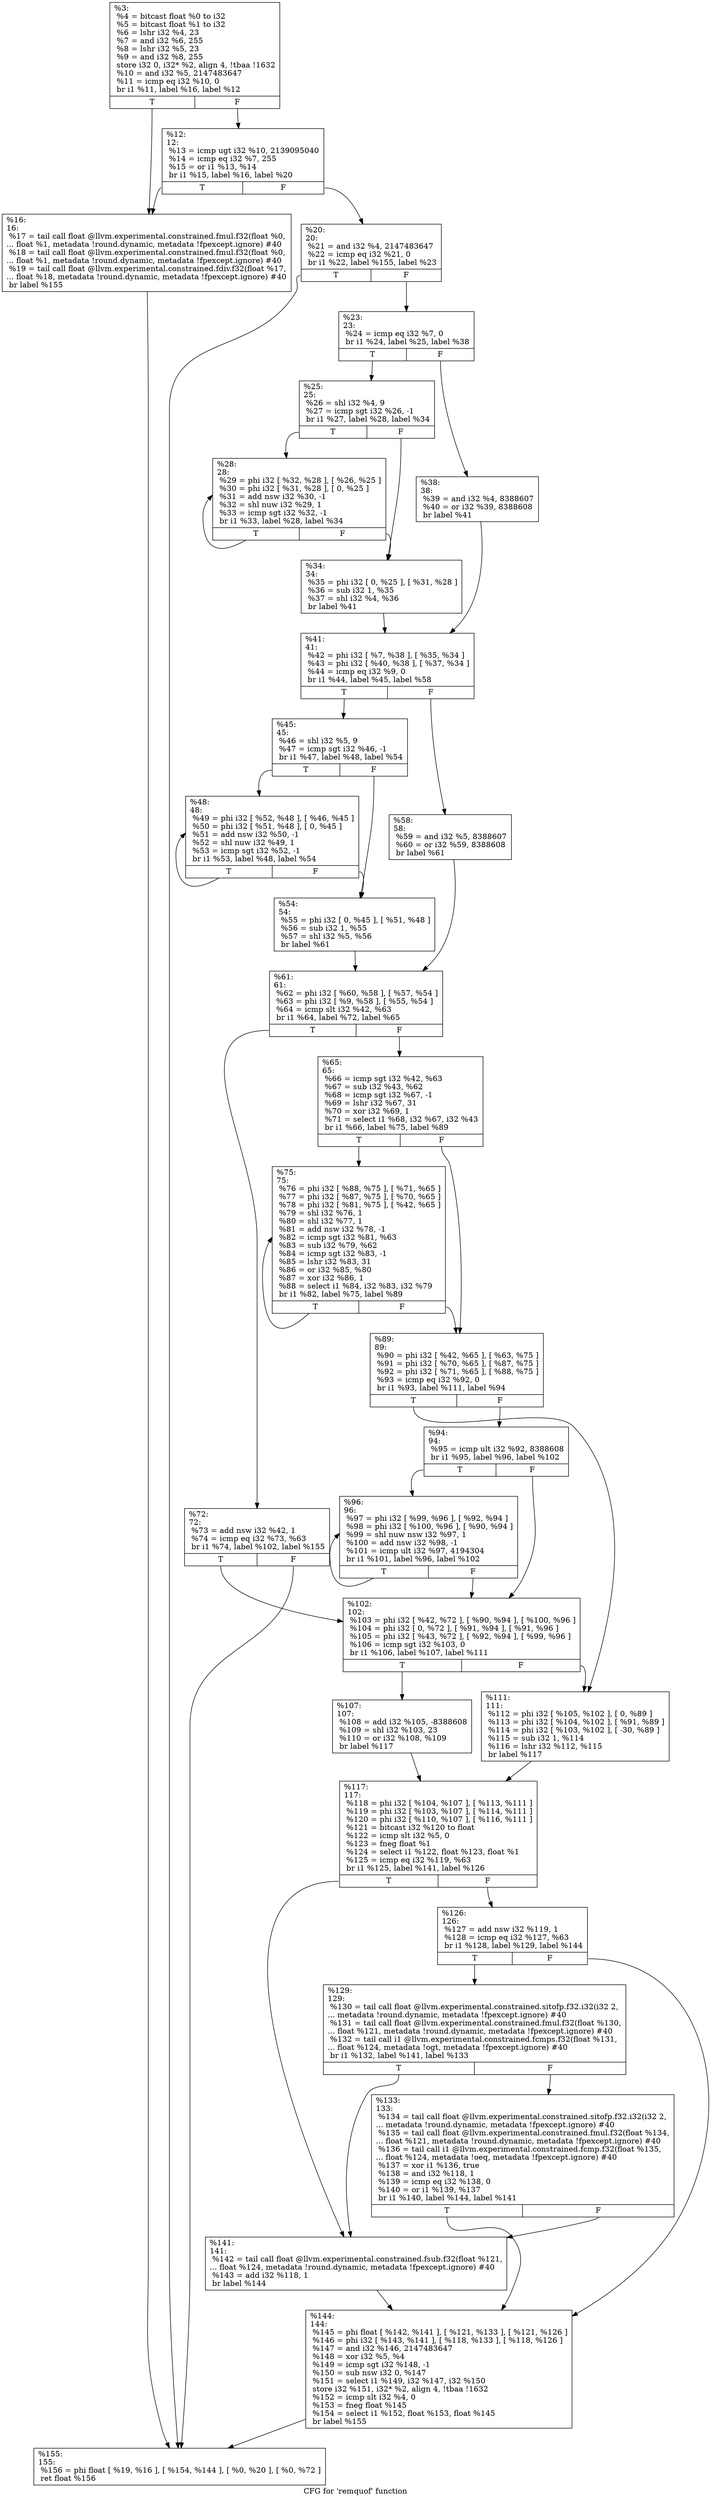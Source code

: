 digraph "CFG for 'remquof' function" {
	label="CFG for 'remquof' function";

	Node0x1939ce0 [shape=record,label="{%3:\l  %4 = bitcast float %0 to i32\l  %5 = bitcast float %1 to i32\l  %6 = lshr i32 %4, 23\l  %7 = and i32 %6, 255\l  %8 = lshr i32 %5, 23\l  %9 = and i32 %8, 255\l  store i32 0, i32* %2, align 4, !tbaa !1632\l  %10 = and i32 %5, 2147483647\l  %11 = icmp eq i32 %10, 0\l  br i1 %11, label %16, label %12\l|{<s0>T|<s1>F}}"];
	Node0x1939ce0:s0 -> Node0x1939d80;
	Node0x1939ce0:s1 -> Node0x1939d30;
	Node0x1939d30 [shape=record,label="{%12:\l12:                                               \l  %13 = icmp ugt i32 %10, 2139095040\l  %14 = icmp eq i32 %7, 255\l  %15 = or i1 %13, %14\l  br i1 %15, label %16, label %20\l|{<s0>T|<s1>F}}"];
	Node0x1939d30:s0 -> Node0x1939d80;
	Node0x1939d30:s1 -> Node0x1939dd0;
	Node0x1939d80 [shape=record,label="{%16:\l16:                                               \l  %17 = tail call float @llvm.experimental.constrained.fmul.f32(float %0,\l... float %1, metadata !round.dynamic, metadata !fpexcept.ignore) #40\l  %18 = tail call float @llvm.experimental.constrained.fmul.f32(float %0,\l... float %1, metadata !round.dynamic, metadata !fpexcept.ignore) #40\l  %19 = tail call float @llvm.experimental.constrained.fdiv.f32(float %17,\l... float %18, metadata !round.dynamic, metadata !fpexcept.ignore) #40\l  br label %155\l}"];
	Node0x1939d80 -> Node0x193a640;
	Node0x1939dd0 [shape=record,label="{%20:\l20:                                               \l  %21 = and i32 %4, 2147483647\l  %22 = icmp eq i32 %21, 0\l  br i1 %22, label %155, label %23\l|{<s0>T|<s1>F}}"];
	Node0x1939dd0:s0 -> Node0x193a640;
	Node0x1939dd0:s1 -> Node0x1939e20;
	Node0x1939e20 [shape=record,label="{%23:\l23:                                               \l  %24 = icmp eq i32 %7, 0\l  br i1 %24, label %25, label %38\l|{<s0>T|<s1>F}}"];
	Node0x1939e20:s0 -> Node0x1939e70;
	Node0x1939e20:s1 -> Node0x1939f60;
	Node0x1939e70 [shape=record,label="{%25:\l25:                                               \l  %26 = shl i32 %4, 9\l  %27 = icmp sgt i32 %26, -1\l  br i1 %27, label %28, label %34\l|{<s0>T|<s1>F}}"];
	Node0x1939e70:s0 -> Node0x1939ec0;
	Node0x1939e70:s1 -> Node0x1939f10;
	Node0x1939ec0 [shape=record,label="{%28:\l28:                                               \l  %29 = phi i32 [ %32, %28 ], [ %26, %25 ]\l  %30 = phi i32 [ %31, %28 ], [ 0, %25 ]\l  %31 = add nsw i32 %30, -1\l  %32 = shl nuw i32 %29, 1\l  %33 = icmp sgt i32 %32, -1\l  br i1 %33, label %28, label %34\l|{<s0>T|<s1>F}}"];
	Node0x1939ec0:s0 -> Node0x1939ec0;
	Node0x1939ec0:s1 -> Node0x1939f10;
	Node0x1939f10 [shape=record,label="{%34:\l34:                                               \l  %35 = phi i32 [ 0, %25 ], [ %31, %28 ]\l  %36 = sub i32 1, %35\l  %37 = shl i32 %4, %36\l  br label %41\l}"];
	Node0x1939f10 -> Node0x1939fb0;
	Node0x1939f60 [shape=record,label="{%38:\l38:                                               \l  %39 = and i32 %4, 8388607\l  %40 = or i32 %39, 8388608\l  br label %41\l}"];
	Node0x1939f60 -> Node0x1939fb0;
	Node0x1939fb0 [shape=record,label="{%41:\l41:                                               \l  %42 = phi i32 [ %7, %38 ], [ %35, %34 ]\l  %43 = phi i32 [ %40, %38 ], [ %37, %34 ]\l  %44 = icmp eq i32 %9, 0\l  br i1 %44, label %45, label %58\l|{<s0>T|<s1>F}}"];
	Node0x1939fb0:s0 -> Node0x193a000;
	Node0x1939fb0:s1 -> Node0x193a0f0;
	Node0x193a000 [shape=record,label="{%45:\l45:                                               \l  %46 = shl i32 %5, 9\l  %47 = icmp sgt i32 %46, -1\l  br i1 %47, label %48, label %54\l|{<s0>T|<s1>F}}"];
	Node0x193a000:s0 -> Node0x193a050;
	Node0x193a000:s1 -> Node0x193a0a0;
	Node0x193a050 [shape=record,label="{%48:\l48:                                               \l  %49 = phi i32 [ %52, %48 ], [ %46, %45 ]\l  %50 = phi i32 [ %51, %48 ], [ 0, %45 ]\l  %51 = add nsw i32 %50, -1\l  %52 = shl nuw i32 %49, 1\l  %53 = icmp sgt i32 %52, -1\l  br i1 %53, label %48, label %54\l|{<s0>T|<s1>F}}"];
	Node0x193a050:s0 -> Node0x193a050;
	Node0x193a050:s1 -> Node0x193a0a0;
	Node0x193a0a0 [shape=record,label="{%54:\l54:                                               \l  %55 = phi i32 [ 0, %45 ], [ %51, %48 ]\l  %56 = sub i32 1, %55\l  %57 = shl i32 %5, %56\l  br label %61\l}"];
	Node0x193a0a0 -> Node0x193a140;
	Node0x193a0f0 [shape=record,label="{%58:\l58:                                               \l  %59 = and i32 %5, 8388607\l  %60 = or i32 %59, 8388608\l  br label %61\l}"];
	Node0x193a0f0 -> Node0x193a140;
	Node0x193a140 [shape=record,label="{%61:\l61:                                               \l  %62 = phi i32 [ %60, %58 ], [ %57, %54 ]\l  %63 = phi i32 [ %9, %58 ], [ %55, %54 ]\l  %64 = icmp slt i32 %42, %63\l  br i1 %64, label %72, label %65\l|{<s0>T|<s1>F}}"];
	Node0x193a140:s0 -> Node0x193a1e0;
	Node0x193a140:s1 -> Node0x193a190;
	Node0x193a190 [shape=record,label="{%65:\l65:                                               \l  %66 = icmp sgt i32 %42, %63\l  %67 = sub i32 %43, %62\l  %68 = icmp sgt i32 %67, -1\l  %69 = lshr i32 %67, 31\l  %70 = xor i32 %69, 1\l  %71 = select i1 %68, i32 %67, i32 %43\l  br i1 %66, label %75, label %89\l|{<s0>T|<s1>F}}"];
	Node0x193a190:s0 -> Node0x193a230;
	Node0x193a190:s1 -> Node0x193a280;
	Node0x193a1e0 [shape=record,label="{%72:\l72:                                               \l  %73 = add nsw i32 %42, 1\l  %74 = icmp eq i32 %73, %63\l  br i1 %74, label %102, label %155\l|{<s0>T|<s1>F}}"];
	Node0x193a1e0:s0 -> Node0x193a370;
	Node0x193a1e0:s1 -> Node0x193a640;
	Node0x193a230 [shape=record,label="{%75:\l75:                                               \l  %76 = phi i32 [ %88, %75 ], [ %71, %65 ]\l  %77 = phi i32 [ %87, %75 ], [ %70, %65 ]\l  %78 = phi i32 [ %81, %75 ], [ %42, %65 ]\l  %79 = shl i32 %76, 1\l  %80 = shl i32 %77, 1\l  %81 = add nsw i32 %78, -1\l  %82 = icmp sgt i32 %81, %63\l  %83 = sub i32 %79, %62\l  %84 = icmp sgt i32 %83, -1\l  %85 = lshr i32 %83, 31\l  %86 = or i32 %85, %80\l  %87 = xor i32 %86, 1\l  %88 = select i1 %84, i32 %83, i32 %79\l  br i1 %82, label %75, label %89\l|{<s0>T|<s1>F}}"];
	Node0x193a230:s0 -> Node0x193a230;
	Node0x193a230:s1 -> Node0x193a280;
	Node0x193a280 [shape=record,label="{%89:\l89:                                               \l  %90 = phi i32 [ %42, %65 ], [ %63, %75 ]\l  %91 = phi i32 [ %70, %65 ], [ %87, %75 ]\l  %92 = phi i32 [ %71, %65 ], [ %88, %75 ]\l  %93 = icmp eq i32 %92, 0\l  br i1 %93, label %111, label %94\l|{<s0>T|<s1>F}}"];
	Node0x193a280:s0 -> Node0x193a410;
	Node0x193a280:s1 -> Node0x193a2d0;
	Node0x193a2d0 [shape=record,label="{%94:\l94:                                               \l  %95 = icmp ult i32 %92, 8388608\l  br i1 %95, label %96, label %102\l|{<s0>T|<s1>F}}"];
	Node0x193a2d0:s0 -> Node0x193a320;
	Node0x193a2d0:s1 -> Node0x193a370;
	Node0x193a320 [shape=record,label="{%96:\l96:                                               \l  %97 = phi i32 [ %99, %96 ], [ %92, %94 ]\l  %98 = phi i32 [ %100, %96 ], [ %90, %94 ]\l  %99 = shl nuw nsw i32 %97, 1\l  %100 = add nsw i32 %98, -1\l  %101 = icmp ult i32 %97, 4194304\l  br i1 %101, label %96, label %102\l|{<s0>T|<s1>F}}"];
	Node0x193a320:s0 -> Node0x193a320;
	Node0x193a320:s1 -> Node0x193a370;
	Node0x193a370 [shape=record,label="{%102:\l102:                                              \l  %103 = phi i32 [ %42, %72 ], [ %90, %94 ], [ %100, %96 ]\l  %104 = phi i32 [ 0, %72 ], [ %91, %94 ], [ %91, %96 ]\l  %105 = phi i32 [ %43, %72 ], [ %92, %94 ], [ %99, %96 ]\l  %106 = icmp sgt i32 %103, 0\l  br i1 %106, label %107, label %111\l|{<s0>T|<s1>F}}"];
	Node0x193a370:s0 -> Node0x193a3c0;
	Node0x193a370:s1 -> Node0x193a410;
	Node0x193a3c0 [shape=record,label="{%107:\l107:                                              \l  %108 = add i32 %105, -8388608\l  %109 = shl i32 %103, 23\l  %110 = or i32 %108, %109\l  br label %117\l}"];
	Node0x193a3c0 -> Node0x193a460;
	Node0x193a410 [shape=record,label="{%111:\l111:                                              \l  %112 = phi i32 [ %105, %102 ], [ 0, %89 ]\l  %113 = phi i32 [ %104, %102 ], [ %91, %89 ]\l  %114 = phi i32 [ %103, %102 ], [ -30, %89 ]\l  %115 = sub i32 1, %114\l  %116 = lshr i32 %112, %115\l  br label %117\l}"];
	Node0x193a410 -> Node0x193a460;
	Node0x193a460 [shape=record,label="{%117:\l117:                                              \l  %118 = phi i32 [ %104, %107 ], [ %113, %111 ]\l  %119 = phi i32 [ %103, %107 ], [ %114, %111 ]\l  %120 = phi i32 [ %110, %107 ], [ %116, %111 ]\l  %121 = bitcast i32 %120 to float\l  %122 = icmp slt i32 %5, 0\l  %123 = fneg float %1\l  %124 = select i1 %122, float %123, float %1\l  %125 = icmp eq i32 %119, %63\l  br i1 %125, label %141, label %126\l|{<s0>T|<s1>F}}"];
	Node0x193a460:s0 -> Node0x193a5a0;
	Node0x193a460:s1 -> Node0x193a4b0;
	Node0x193a4b0 [shape=record,label="{%126:\l126:                                              \l  %127 = add nsw i32 %119, 1\l  %128 = icmp eq i32 %127, %63\l  br i1 %128, label %129, label %144\l|{<s0>T|<s1>F}}"];
	Node0x193a4b0:s0 -> Node0x193a500;
	Node0x193a4b0:s1 -> Node0x193a5f0;
	Node0x193a500 [shape=record,label="{%129:\l129:                                              \l  %130 = tail call float @llvm.experimental.constrained.sitofp.f32.i32(i32 2,\l... metadata !round.dynamic, metadata !fpexcept.ignore) #40\l  %131 = tail call float @llvm.experimental.constrained.fmul.f32(float %130,\l... float %121, metadata !round.dynamic, metadata !fpexcept.ignore) #40\l  %132 = tail call i1 @llvm.experimental.constrained.fcmps.f32(float %131,\l... float %124, metadata !ogt, metadata !fpexcept.ignore) #40\l  br i1 %132, label %141, label %133\l|{<s0>T|<s1>F}}"];
	Node0x193a500:s0 -> Node0x193a5a0;
	Node0x193a500:s1 -> Node0x193a550;
	Node0x193a550 [shape=record,label="{%133:\l133:                                              \l  %134 = tail call float @llvm.experimental.constrained.sitofp.f32.i32(i32 2,\l... metadata !round.dynamic, metadata !fpexcept.ignore) #40\l  %135 = tail call float @llvm.experimental.constrained.fmul.f32(float %134,\l... float %121, metadata !round.dynamic, metadata !fpexcept.ignore) #40\l  %136 = tail call i1 @llvm.experimental.constrained.fcmp.f32(float %135,\l... float %124, metadata !oeq, metadata !fpexcept.ignore) #40\l  %137 = xor i1 %136, true\l  %138 = and i32 %118, 1\l  %139 = icmp eq i32 %138, 0\l  %140 = or i1 %139, %137\l  br i1 %140, label %144, label %141\l|{<s0>T|<s1>F}}"];
	Node0x193a550:s0 -> Node0x193a5f0;
	Node0x193a550:s1 -> Node0x193a5a0;
	Node0x193a5a0 [shape=record,label="{%141:\l141:                                              \l  %142 = tail call float @llvm.experimental.constrained.fsub.f32(float %121,\l... float %124, metadata !round.dynamic, metadata !fpexcept.ignore) #40\l  %143 = add i32 %118, 1\l  br label %144\l}"];
	Node0x193a5a0 -> Node0x193a5f0;
	Node0x193a5f0 [shape=record,label="{%144:\l144:                                              \l  %145 = phi float [ %142, %141 ], [ %121, %133 ], [ %121, %126 ]\l  %146 = phi i32 [ %143, %141 ], [ %118, %133 ], [ %118, %126 ]\l  %147 = and i32 %146, 2147483647\l  %148 = xor i32 %5, %4\l  %149 = icmp sgt i32 %148, -1\l  %150 = sub nsw i32 0, %147\l  %151 = select i1 %149, i32 %147, i32 %150\l  store i32 %151, i32* %2, align 4, !tbaa !1632\l  %152 = icmp slt i32 %4, 0\l  %153 = fneg float %145\l  %154 = select i1 %152, float %153, float %145\l  br label %155\l}"];
	Node0x193a5f0 -> Node0x193a640;
	Node0x193a640 [shape=record,label="{%155:\l155:                                              \l  %156 = phi float [ %19, %16 ], [ %154, %144 ], [ %0, %20 ], [ %0, %72 ]\l  ret float %156\l}"];
}
